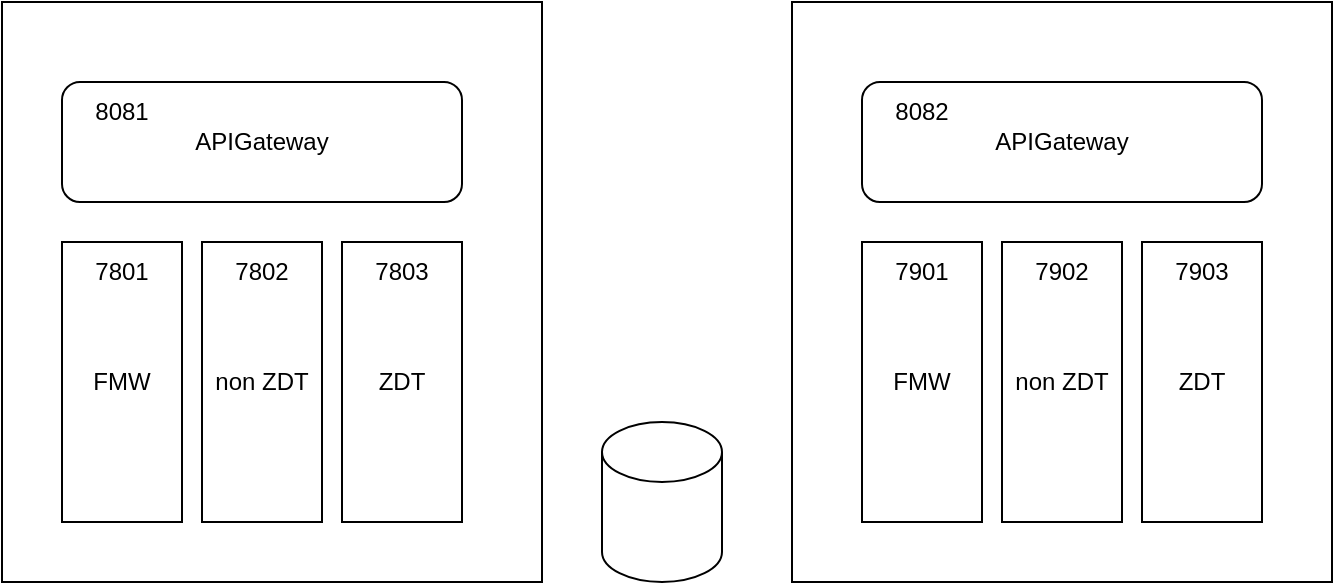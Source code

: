 <mxfile version="16.2.4" type="github">
  <diagram id="g4tMIMOmOvf5WcDcv_Kk" name="Page-1">
    <mxGraphModel dx="766" dy="451" grid="1" gridSize="10" guides="1" tooltips="1" connect="1" arrows="1" fold="1" page="1" pageScale="1" pageWidth="850" pageHeight="1100" math="0" shadow="0">
      <root>
        <mxCell id="0" />
        <mxCell id="1" parent="0" />
        <mxCell id="E7ZenpUqGneVZJgoKI6S-22" value="" style="rounded=0;whiteSpace=wrap;html=1;" vertex="1" parent="1">
          <mxGeometry x="405" y="110" width="270" height="290" as="geometry" />
        </mxCell>
        <mxCell id="E7ZenpUqGneVZJgoKI6S-21" value="" style="rounded=0;whiteSpace=wrap;html=1;" vertex="1" parent="1">
          <mxGeometry x="10" y="110" width="270" height="290" as="geometry" />
        </mxCell>
        <mxCell id="E7ZenpUqGneVZJgoKI6S-2" value="FMW" style="rounded=0;whiteSpace=wrap;html=1;" vertex="1" parent="1">
          <mxGeometry x="40" y="230" width="60" height="140" as="geometry" />
        </mxCell>
        <mxCell id="E7ZenpUqGneVZJgoKI6S-3" value="non ZDT" style="rounded=0;whiteSpace=wrap;html=1;" vertex="1" parent="1">
          <mxGeometry x="110" y="230" width="60" height="140" as="geometry" />
        </mxCell>
        <mxCell id="E7ZenpUqGneVZJgoKI6S-4" value="ZDT" style="rounded=0;whiteSpace=wrap;html=1;" vertex="1" parent="1">
          <mxGeometry x="180" y="230" width="60" height="140" as="geometry" />
        </mxCell>
        <mxCell id="E7ZenpUqGneVZJgoKI6S-6" value="APIGateway" style="rounded=1;whiteSpace=wrap;html=1;" vertex="1" parent="1">
          <mxGeometry x="40" y="150" width="200" height="60" as="geometry" />
        </mxCell>
        <mxCell id="E7ZenpUqGneVZJgoKI6S-7" value="8081" style="text;html=1;strokeColor=none;fillColor=none;align=center;verticalAlign=middle;whiteSpace=wrap;rounded=0;" vertex="1" parent="1">
          <mxGeometry x="40" y="150" width="60" height="30" as="geometry" />
        </mxCell>
        <mxCell id="E7ZenpUqGneVZJgoKI6S-8" value="7801" style="text;html=1;strokeColor=none;fillColor=none;align=center;verticalAlign=middle;whiteSpace=wrap;rounded=0;" vertex="1" parent="1">
          <mxGeometry x="40" y="230" width="60" height="30" as="geometry" />
        </mxCell>
        <mxCell id="E7ZenpUqGneVZJgoKI6S-9" value="7802" style="text;html=1;strokeColor=none;fillColor=none;align=center;verticalAlign=middle;whiteSpace=wrap;rounded=0;" vertex="1" parent="1">
          <mxGeometry x="110" y="230" width="60" height="30" as="geometry" />
        </mxCell>
        <mxCell id="E7ZenpUqGneVZJgoKI6S-11" value="7803" style="text;html=1;strokeColor=none;fillColor=none;align=center;verticalAlign=middle;whiteSpace=wrap;rounded=0;" vertex="1" parent="1">
          <mxGeometry x="180" y="230" width="60" height="30" as="geometry" />
        </mxCell>
        <mxCell id="E7ZenpUqGneVZJgoKI6S-12" value="" style="shape=cylinder3;whiteSpace=wrap;html=1;boundedLbl=1;backgroundOutline=1;size=15;" vertex="1" parent="1">
          <mxGeometry x="310" y="320" width="60" height="80" as="geometry" />
        </mxCell>
        <mxCell id="E7ZenpUqGneVZJgoKI6S-13" value="FMW" style="rounded=0;whiteSpace=wrap;html=1;" vertex="1" parent="1">
          <mxGeometry x="440" y="230" width="60" height="140" as="geometry" />
        </mxCell>
        <mxCell id="E7ZenpUqGneVZJgoKI6S-14" value="non ZDT" style="rounded=0;whiteSpace=wrap;html=1;" vertex="1" parent="1">
          <mxGeometry x="510" y="230" width="60" height="140" as="geometry" />
        </mxCell>
        <mxCell id="E7ZenpUqGneVZJgoKI6S-15" value="ZDT" style="rounded=0;whiteSpace=wrap;html=1;" vertex="1" parent="1">
          <mxGeometry x="580" y="230" width="60" height="140" as="geometry" />
        </mxCell>
        <mxCell id="E7ZenpUqGneVZJgoKI6S-16" value="APIGateway" style="rounded=1;whiteSpace=wrap;html=1;" vertex="1" parent="1">
          <mxGeometry x="440" y="150" width="200" height="60" as="geometry" />
        </mxCell>
        <mxCell id="E7ZenpUqGneVZJgoKI6S-17" value="8082" style="text;html=1;strokeColor=none;fillColor=none;align=center;verticalAlign=middle;whiteSpace=wrap;rounded=0;" vertex="1" parent="1">
          <mxGeometry x="440" y="150" width="60" height="30" as="geometry" />
        </mxCell>
        <mxCell id="E7ZenpUqGneVZJgoKI6S-18" value="7901" style="text;html=1;strokeColor=none;fillColor=none;align=center;verticalAlign=middle;whiteSpace=wrap;rounded=0;" vertex="1" parent="1">
          <mxGeometry x="440" y="230" width="60" height="30" as="geometry" />
        </mxCell>
        <mxCell id="E7ZenpUqGneVZJgoKI6S-19" value="7902" style="text;html=1;strokeColor=none;fillColor=none;align=center;verticalAlign=middle;whiteSpace=wrap;rounded=0;" vertex="1" parent="1">
          <mxGeometry x="510" y="230" width="60" height="30" as="geometry" />
        </mxCell>
        <mxCell id="E7ZenpUqGneVZJgoKI6S-20" value="7903" style="text;html=1;strokeColor=none;fillColor=none;align=center;verticalAlign=middle;whiteSpace=wrap;rounded=0;" vertex="1" parent="1">
          <mxGeometry x="580" y="230" width="60" height="30" as="geometry" />
        </mxCell>
      </root>
    </mxGraphModel>
  </diagram>
</mxfile>
